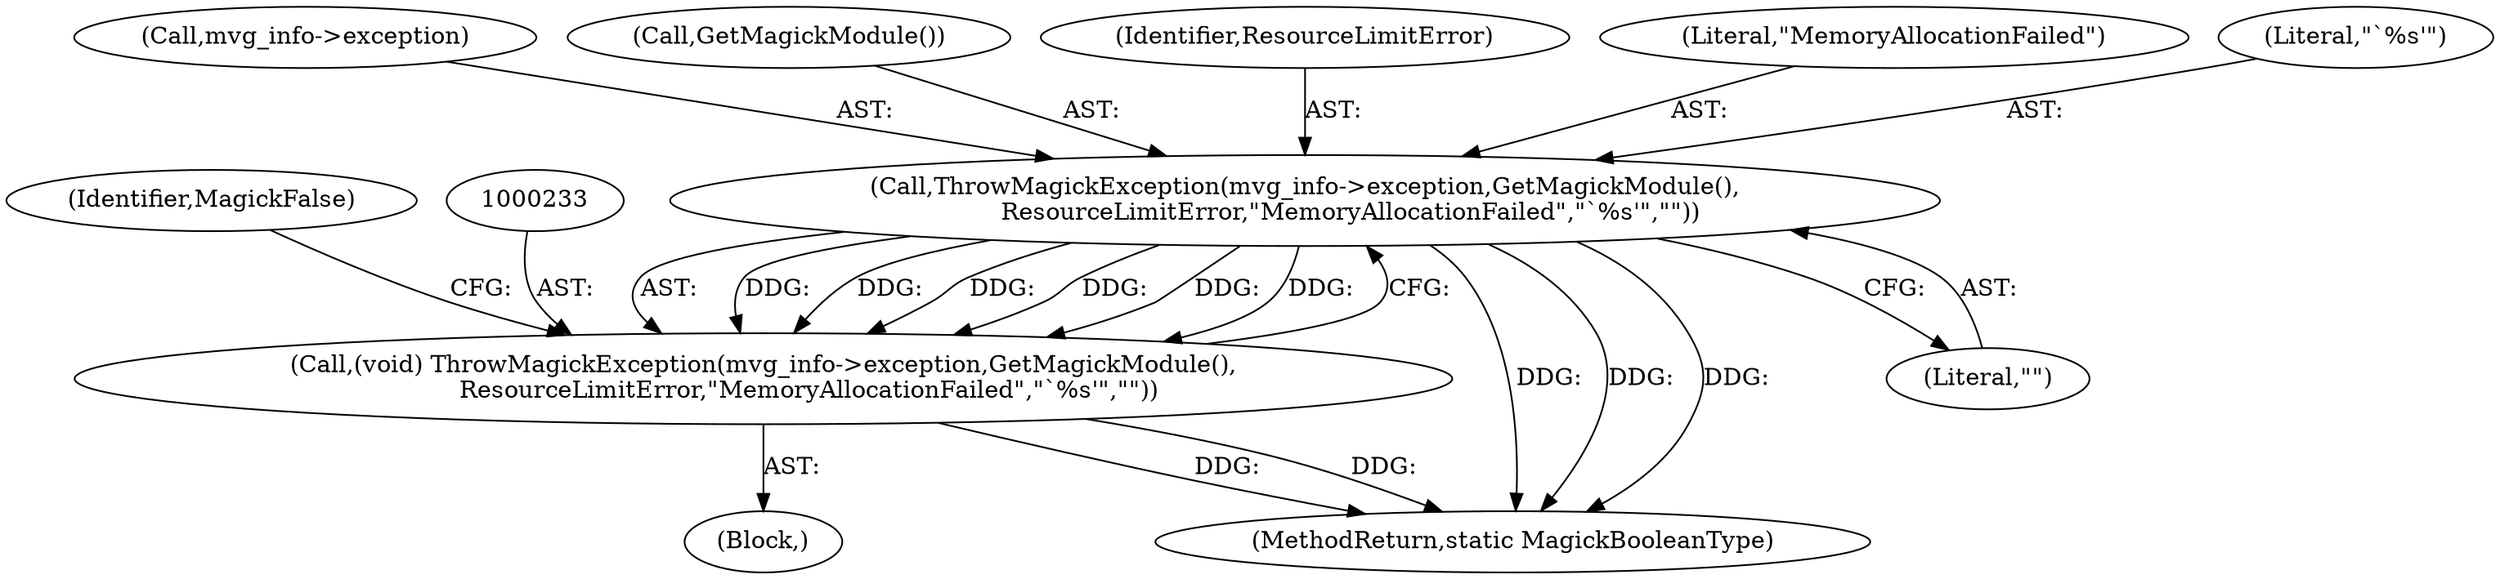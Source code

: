 digraph "0_ImageMagick_ecf7c6b288e11e7e7f75387c5e9e93e423b98397@pointer" {
"1000234" [label="(Call,ThrowMagickException(mvg_info->exception,GetMagickModule(),\n            ResourceLimitError,\"MemoryAllocationFailed\",\"`%s'\",\"\"))"];
"1000232" [label="(Call,(void) ThrowMagickException(mvg_info->exception,GetMagickModule(),\n            ResourceLimitError,\"MemoryAllocationFailed\",\"`%s'\",\"\"))"];
"1000634" [label="(MethodReturn,static MagickBooleanType)"];
"1000235" [label="(Call,mvg_info->exception)"];
"1000231" [label="(Block,)"];
"1000244" [label="(Identifier,MagickFalse)"];
"1000234" [label="(Call,ThrowMagickException(mvg_info->exception,GetMagickModule(),\n            ResourceLimitError,\"MemoryAllocationFailed\",\"`%s'\",\"\"))"];
"1000238" [label="(Call,GetMagickModule())"];
"1000239" [label="(Identifier,ResourceLimitError)"];
"1000232" [label="(Call,(void) ThrowMagickException(mvg_info->exception,GetMagickModule(),\n            ResourceLimitError,\"MemoryAllocationFailed\",\"`%s'\",\"\"))"];
"1000240" [label="(Literal,\"MemoryAllocationFailed\")"];
"1000241" [label="(Literal,\"`%s'\")"];
"1000242" [label="(Literal,\"\")"];
"1000234" -> "1000232"  [label="AST: "];
"1000234" -> "1000242"  [label="CFG: "];
"1000235" -> "1000234"  [label="AST: "];
"1000238" -> "1000234"  [label="AST: "];
"1000239" -> "1000234"  [label="AST: "];
"1000240" -> "1000234"  [label="AST: "];
"1000241" -> "1000234"  [label="AST: "];
"1000242" -> "1000234"  [label="AST: "];
"1000232" -> "1000234"  [label="CFG: "];
"1000234" -> "1000634"  [label="DDG: "];
"1000234" -> "1000634"  [label="DDG: "];
"1000234" -> "1000634"  [label="DDG: "];
"1000234" -> "1000232"  [label="DDG: "];
"1000234" -> "1000232"  [label="DDG: "];
"1000234" -> "1000232"  [label="DDG: "];
"1000234" -> "1000232"  [label="DDG: "];
"1000234" -> "1000232"  [label="DDG: "];
"1000234" -> "1000232"  [label="DDG: "];
"1000232" -> "1000231"  [label="AST: "];
"1000233" -> "1000232"  [label="AST: "];
"1000244" -> "1000232"  [label="CFG: "];
"1000232" -> "1000634"  [label="DDG: "];
"1000232" -> "1000634"  [label="DDG: "];
}
